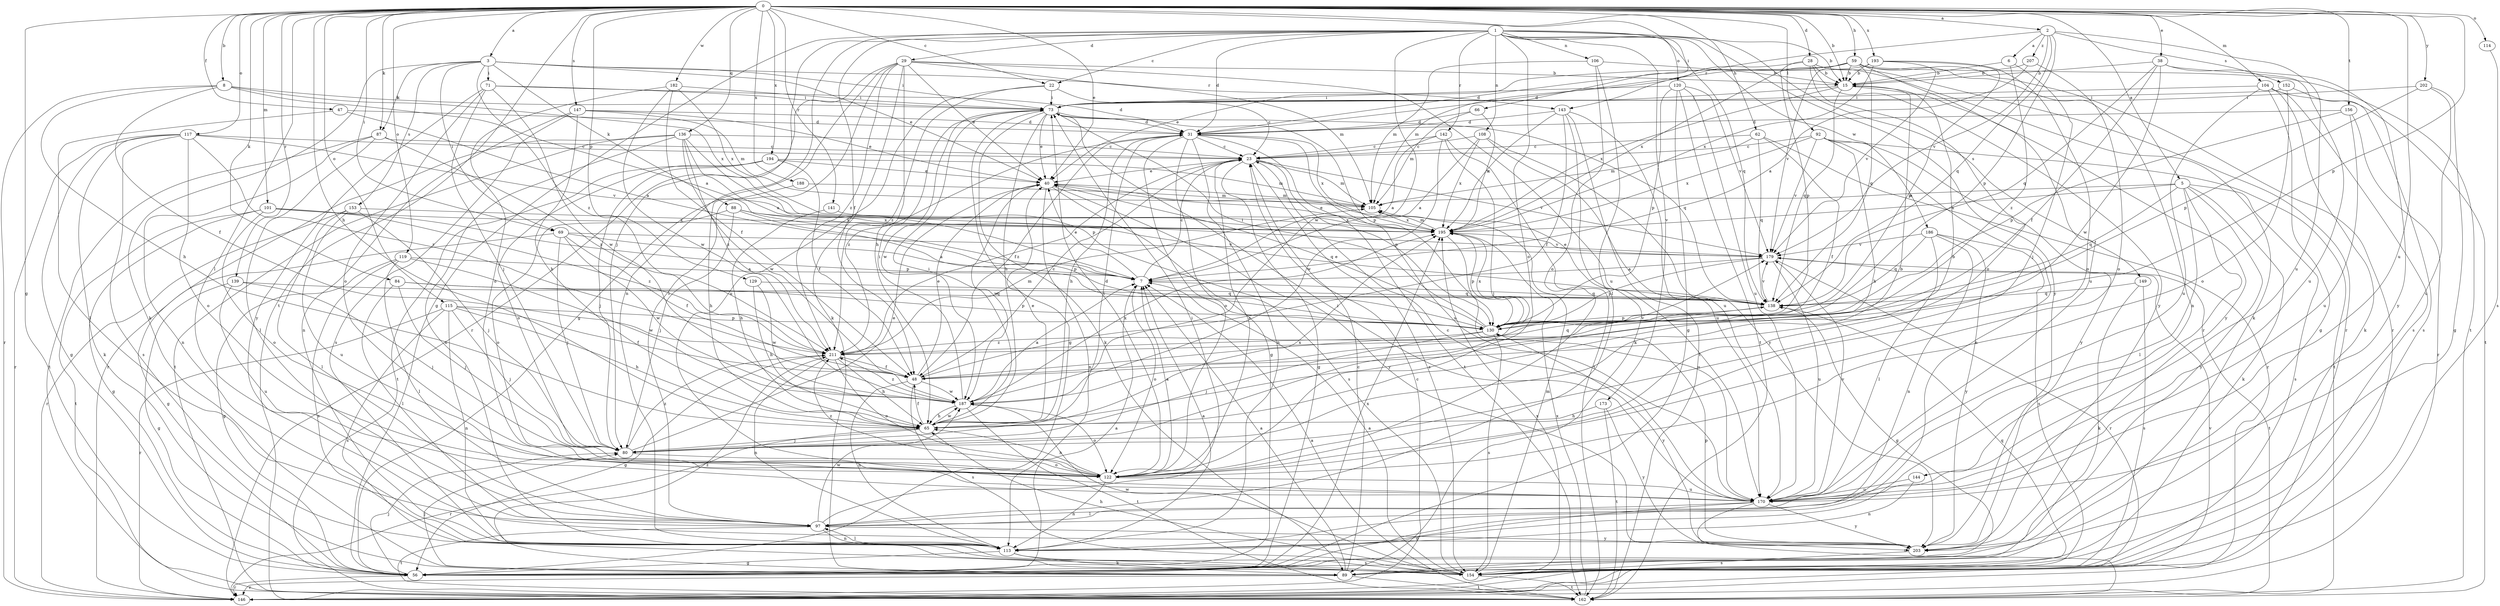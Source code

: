 strict digraph  {
0;
1;
2;
3;
5;
6;
7;
8;
15;
22;
23;
28;
29;
31;
38;
40;
47;
48;
56;
59;
62;
65;
66;
69;
71;
73;
80;
84;
87;
88;
89;
92;
97;
101;
104;
105;
106;
108;
113;
114;
115;
117;
119;
120;
122;
129;
130;
136;
138;
139;
141;
142;
143;
144;
146;
147;
149;
152;
153;
154;
156;
162;
170;
173;
179;
182;
186;
187;
188;
193;
194;
195;
202;
203;
207;
211;
0 -> 2  [label=a];
0 -> 3  [label=a];
0 -> 5  [label=a];
0 -> 8  [label=b];
0 -> 15  [label=b];
0 -> 22  [label=c];
0 -> 28  [label=d];
0 -> 38  [label=e];
0 -> 40  [label=e];
0 -> 47  [label=f];
0 -> 56  [label=g];
0 -> 59  [label=h];
0 -> 62  [label=h];
0 -> 65  [label=h];
0 -> 66  [label=i];
0 -> 69  [label=i];
0 -> 84  [label=k];
0 -> 87  [label=k];
0 -> 92  [label=l];
0 -> 97  [label=l];
0 -> 101  [label=m];
0 -> 104  [label=m];
0 -> 114  [label=o];
0 -> 115  [label=o];
0 -> 117  [label=o];
0 -> 119  [label=o];
0 -> 129  [label=p];
0 -> 130  [label=p];
0 -> 136  [label=q];
0 -> 139  [label=r];
0 -> 141  [label=r];
0 -> 147  [label=s];
0 -> 156  [label=t];
0 -> 162  [label=t];
0 -> 170  [label=u];
0 -> 182  [label=w];
0 -> 188  [label=x];
0 -> 193  [label=x];
0 -> 194  [label=x];
0 -> 202  [label=y];
1 -> 15  [label=b];
1 -> 22  [label=c];
1 -> 29  [label=d];
1 -> 31  [label=d];
1 -> 48  [label=f];
1 -> 56  [label=g];
1 -> 80  [label=j];
1 -> 106  [label=n];
1 -> 108  [label=n];
1 -> 113  [label=n];
1 -> 120  [label=o];
1 -> 122  [label=o];
1 -> 138  [label=q];
1 -> 142  [label=r];
1 -> 149  [label=s];
1 -> 173  [label=v];
1 -> 186  [label=w];
1 -> 187  [label=w];
1 -> 203  [label=y];
2 -> 6  [label=a];
2 -> 130  [label=p];
2 -> 138  [label=q];
2 -> 143  [label=r];
2 -> 152  [label=s];
2 -> 170  [label=u];
2 -> 179  [label=v];
2 -> 207  [label=z];
3 -> 40  [label=e];
3 -> 69  [label=i];
3 -> 71  [label=i];
3 -> 73  [label=i];
3 -> 87  [label=k];
3 -> 88  [label=k];
3 -> 89  [label=k];
3 -> 143  [label=r];
3 -> 153  [label=s];
3 -> 211  [label=z];
5 -> 89  [label=k];
5 -> 97  [label=l];
5 -> 105  [label=m];
5 -> 138  [label=q];
5 -> 144  [label=r];
5 -> 154  [label=s];
5 -> 195  [label=x];
5 -> 203  [label=y];
6 -> 15  [label=b];
6 -> 80  [label=j];
6 -> 211  [label=z];
7 -> 23  [label=c];
7 -> 40  [label=e];
7 -> 122  [label=o];
7 -> 138  [label=q];
8 -> 7  [label=a];
8 -> 48  [label=f];
8 -> 65  [label=h];
8 -> 73  [label=i];
8 -> 146  [label=r];
8 -> 195  [label=x];
15 -> 73  [label=i];
15 -> 138  [label=q];
15 -> 195  [label=x];
15 -> 203  [label=y];
22 -> 23  [label=c];
22 -> 73  [label=i];
22 -> 170  [label=u];
22 -> 211  [label=z];
23 -> 40  [label=e];
23 -> 56  [label=g];
23 -> 105  [label=m];
23 -> 130  [label=p];
23 -> 154  [label=s];
23 -> 179  [label=v];
23 -> 211  [label=z];
28 -> 15  [label=b];
28 -> 89  [label=k];
28 -> 105  [label=m];
28 -> 122  [label=o];
28 -> 130  [label=p];
28 -> 146  [label=r];
28 -> 203  [label=y];
29 -> 15  [label=b];
29 -> 40  [label=e];
29 -> 56  [label=g];
29 -> 65  [label=h];
29 -> 89  [label=k];
29 -> 97  [label=l];
29 -> 105  [label=m];
29 -> 146  [label=r];
29 -> 170  [label=u];
29 -> 211  [label=z];
31 -> 23  [label=c];
31 -> 48  [label=f];
31 -> 56  [label=g];
31 -> 65  [label=h];
31 -> 113  [label=n];
31 -> 122  [label=o];
31 -> 162  [label=t];
31 -> 170  [label=u];
31 -> 195  [label=x];
31 -> 211  [label=z];
38 -> 15  [label=b];
38 -> 48  [label=f];
38 -> 138  [label=q];
38 -> 170  [label=u];
38 -> 187  [label=w];
38 -> 203  [label=y];
40 -> 105  [label=m];
40 -> 113  [label=n];
40 -> 154  [label=s];
40 -> 187  [label=w];
40 -> 203  [label=y];
47 -> 7  [label=a];
47 -> 31  [label=d];
47 -> 97  [label=l];
48 -> 23  [label=c];
48 -> 40  [label=e];
48 -> 113  [label=n];
48 -> 154  [label=s];
48 -> 179  [label=v];
48 -> 187  [label=w];
56 -> 7  [label=a];
56 -> 80  [label=j];
56 -> 146  [label=r];
56 -> 195  [label=x];
59 -> 15  [label=b];
59 -> 31  [label=d];
59 -> 40  [label=e];
59 -> 113  [label=n];
59 -> 138  [label=q];
59 -> 146  [label=r];
59 -> 162  [label=t];
59 -> 170  [label=u];
59 -> 179  [label=v];
59 -> 195  [label=x];
62 -> 23  [label=c];
62 -> 48  [label=f];
62 -> 105  [label=m];
62 -> 138  [label=q];
62 -> 146  [label=r];
65 -> 15  [label=b];
65 -> 31  [label=d];
65 -> 40  [label=e];
65 -> 48  [label=f];
65 -> 73  [label=i];
65 -> 80  [label=j];
65 -> 146  [label=r];
65 -> 187  [label=w];
66 -> 31  [label=d];
66 -> 105  [label=m];
66 -> 195  [label=x];
69 -> 7  [label=a];
69 -> 48  [label=f];
69 -> 56  [label=g];
69 -> 80  [label=j];
69 -> 179  [label=v];
69 -> 187  [label=w];
71 -> 31  [label=d];
71 -> 73  [label=i];
71 -> 80  [label=j];
71 -> 122  [label=o];
71 -> 187  [label=w];
71 -> 203  [label=y];
73 -> 31  [label=d];
73 -> 40  [label=e];
73 -> 56  [label=g];
73 -> 65  [label=h];
73 -> 89  [label=k];
73 -> 130  [label=p];
73 -> 138  [label=q];
73 -> 187  [label=w];
80 -> 15  [label=b];
80 -> 40  [label=e];
80 -> 122  [label=o];
80 -> 195  [label=x];
80 -> 211  [label=z];
84 -> 80  [label=j];
84 -> 97  [label=l];
84 -> 130  [label=p];
84 -> 138  [label=q];
87 -> 23  [label=c];
87 -> 97  [label=l];
87 -> 113  [label=n];
87 -> 162  [label=t];
87 -> 211  [label=z];
88 -> 80  [label=j];
88 -> 122  [label=o];
88 -> 130  [label=p];
88 -> 138  [label=q];
88 -> 195  [label=x];
89 -> 7  [label=a];
89 -> 23  [label=c];
89 -> 80  [label=j];
89 -> 146  [label=r];
89 -> 162  [label=t];
89 -> 211  [label=z];
92 -> 23  [label=c];
92 -> 65  [label=h];
92 -> 113  [label=n];
92 -> 162  [label=t];
92 -> 179  [label=v];
92 -> 195  [label=x];
92 -> 203  [label=y];
97 -> 73  [label=i];
97 -> 113  [label=n];
97 -> 162  [label=t];
97 -> 187  [label=w];
97 -> 203  [label=y];
101 -> 56  [label=g];
101 -> 122  [label=o];
101 -> 130  [label=p];
101 -> 162  [label=t];
101 -> 195  [label=x];
101 -> 211  [label=z];
104 -> 56  [label=g];
104 -> 73  [label=i];
104 -> 89  [label=k];
104 -> 154  [label=s];
104 -> 162  [label=t];
104 -> 170  [label=u];
105 -> 195  [label=x];
106 -> 15  [label=b];
106 -> 97  [label=l];
106 -> 105  [label=m];
106 -> 122  [label=o];
108 -> 7  [label=a];
108 -> 23  [label=c];
108 -> 170  [label=u];
108 -> 195  [label=x];
108 -> 203  [label=y];
113 -> 7  [label=a];
113 -> 56  [label=g];
113 -> 89  [label=k];
113 -> 97  [label=l];
113 -> 154  [label=s];
114 -> 154  [label=s];
115 -> 48  [label=f];
115 -> 65  [label=h];
115 -> 80  [label=j];
115 -> 113  [label=n];
115 -> 130  [label=p];
115 -> 146  [label=r];
115 -> 154  [label=s];
117 -> 23  [label=c];
117 -> 56  [label=g];
117 -> 89  [label=k];
117 -> 122  [label=o];
117 -> 146  [label=r];
117 -> 154  [label=s];
117 -> 179  [label=v];
117 -> 211  [label=z];
119 -> 7  [label=a];
119 -> 56  [label=g];
119 -> 97  [label=l];
119 -> 154  [label=s];
119 -> 187  [label=w];
120 -> 56  [label=g];
120 -> 73  [label=i];
120 -> 130  [label=p];
120 -> 162  [label=t];
120 -> 170  [label=u];
120 -> 179  [label=v];
122 -> 7  [label=a];
122 -> 23  [label=c];
122 -> 65  [label=h];
122 -> 73  [label=i];
122 -> 113  [label=n];
122 -> 170  [label=u];
122 -> 211  [label=z];
129 -> 65  [label=h];
129 -> 138  [label=q];
129 -> 187  [label=w];
130 -> 40  [label=e];
130 -> 73  [label=i];
130 -> 80  [label=j];
130 -> 154  [label=s];
130 -> 195  [label=x];
130 -> 203  [label=y];
130 -> 211  [label=z];
136 -> 7  [label=a];
136 -> 23  [label=c];
136 -> 113  [label=n];
136 -> 130  [label=p];
136 -> 146  [label=r];
136 -> 162  [label=t];
136 -> 187  [label=w];
136 -> 211  [label=z];
138 -> 40  [label=e];
138 -> 56  [label=g];
138 -> 130  [label=p];
138 -> 179  [label=v];
139 -> 56  [label=g];
139 -> 80  [label=j];
139 -> 138  [label=q];
139 -> 170  [label=u];
141 -> 65  [label=h];
141 -> 195  [label=x];
142 -> 7  [label=a];
142 -> 23  [label=c];
142 -> 80  [label=j];
142 -> 162  [label=t];
142 -> 187  [label=w];
143 -> 31  [label=d];
143 -> 48  [label=f];
143 -> 89  [label=k];
143 -> 162  [label=t];
143 -> 170  [label=u];
143 -> 195  [label=x];
144 -> 113  [label=n];
144 -> 170  [label=u];
146 -> 23  [label=c];
146 -> 179  [label=v];
146 -> 195  [label=x];
147 -> 31  [label=d];
147 -> 40  [label=e];
147 -> 65  [label=h];
147 -> 105  [label=m];
147 -> 113  [label=n];
147 -> 154  [label=s];
149 -> 89  [label=k];
149 -> 138  [label=q];
149 -> 154  [label=s];
152 -> 73  [label=i];
152 -> 122  [label=o];
152 -> 154  [label=s];
153 -> 80  [label=j];
153 -> 97  [label=l];
153 -> 146  [label=r];
153 -> 170  [label=u];
153 -> 195  [label=x];
154 -> 7  [label=a];
154 -> 65  [label=h];
154 -> 105  [label=m];
154 -> 138  [label=q];
154 -> 162  [label=t];
154 -> 187  [label=w];
156 -> 31  [label=d];
156 -> 130  [label=p];
156 -> 146  [label=r];
156 -> 170  [label=u];
162 -> 7  [label=a];
162 -> 195  [label=x];
170 -> 23  [label=c];
170 -> 56  [label=g];
170 -> 73  [label=i];
170 -> 97  [label=l];
170 -> 162  [label=t];
170 -> 179  [label=v];
170 -> 203  [label=y];
173 -> 65  [label=h];
173 -> 162  [label=t];
173 -> 203  [label=y];
179 -> 7  [label=a];
179 -> 130  [label=p];
179 -> 146  [label=r];
179 -> 162  [label=t];
179 -> 170  [label=u];
182 -> 48  [label=f];
182 -> 73  [label=i];
182 -> 122  [label=o];
182 -> 187  [label=w];
182 -> 195  [label=x];
186 -> 97  [label=l];
186 -> 113  [label=n];
186 -> 138  [label=q];
186 -> 154  [label=s];
186 -> 179  [label=v];
186 -> 203  [label=y];
187 -> 7  [label=a];
187 -> 65  [label=h];
187 -> 73  [label=i];
187 -> 122  [label=o];
187 -> 162  [label=t];
187 -> 195  [label=x];
187 -> 211  [label=z];
188 -> 65  [label=h];
188 -> 105  [label=m];
193 -> 15  [label=b];
193 -> 31  [label=d];
193 -> 122  [label=o];
193 -> 130  [label=p];
193 -> 179  [label=v];
193 -> 195  [label=x];
194 -> 40  [label=e];
194 -> 48  [label=f];
194 -> 80  [label=j];
194 -> 105  [label=m];
194 -> 122  [label=o];
194 -> 162  [label=t];
195 -> 40  [label=e];
195 -> 105  [label=m];
195 -> 130  [label=p];
195 -> 170  [label=u];
195 -> 179  [label=v];
202 -> 56  [label=g];
202 -> 73  [label=i];
202 -> 130  [label=p];
202 -> 170  [label=u];
203 -> 130  [label=p];
203 -> 154  [label=s];
207 -> 7  [label=a];
207 -> 15  [label=b];
207 -> 122  [label=o];
211 -> 48  [label=f];
211 -> 56  [label=g];
211 -> 65  [label=h];
211 -> 105  [label=m];
211 -> 113  [label=n];
211 -> 122  [label=o];
211 -> 138  [label=q];
}
